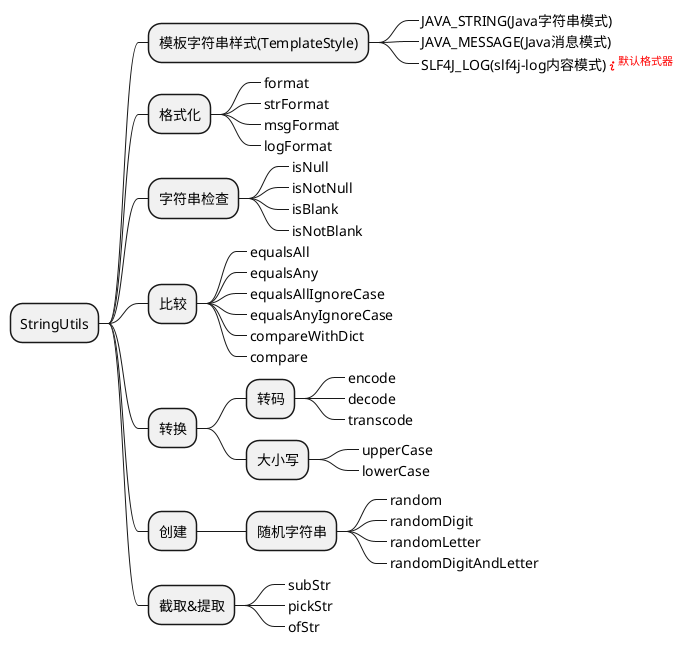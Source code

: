 @startmindmap
* StringUtils

** 模板字符串样式(TemplateStyle)
***_ JAVA_STRING(Java字符串模式)
***_ JAVA_MESSAGE(Java消息模式)
***_ SLF4J_LOG(slf4j-log内容模式)<font color=red><&info><sup>默认格式器</sup></font>

** 格式化
***_ format
***_ strFormat
***_ msgFormat
***_ logFormat

** 字符串检查
***_ isNull
***_ isNotNull
***_ isBlank
***_ isNotBlank

** 比较
***_ equalsAll
***_ equalsAny
***_ equalsAllIgnoreCase
***_ equalsAnyIgnoreCase
***_ compareWithDict
***_ compare

** 转换
*** 转码
****_ encode
****_ decode
****_ transcode
*** 大小写
****_ upperCase
****_ lowerCase

** 创建
*** 随机字符串
****_ random
****_ randomDigit
****_ randomLetter
****_ randomDigitAndLetter

** 截取&提取
***_ subStr
***_ pickStr
***_ ofStr

@endmindmap